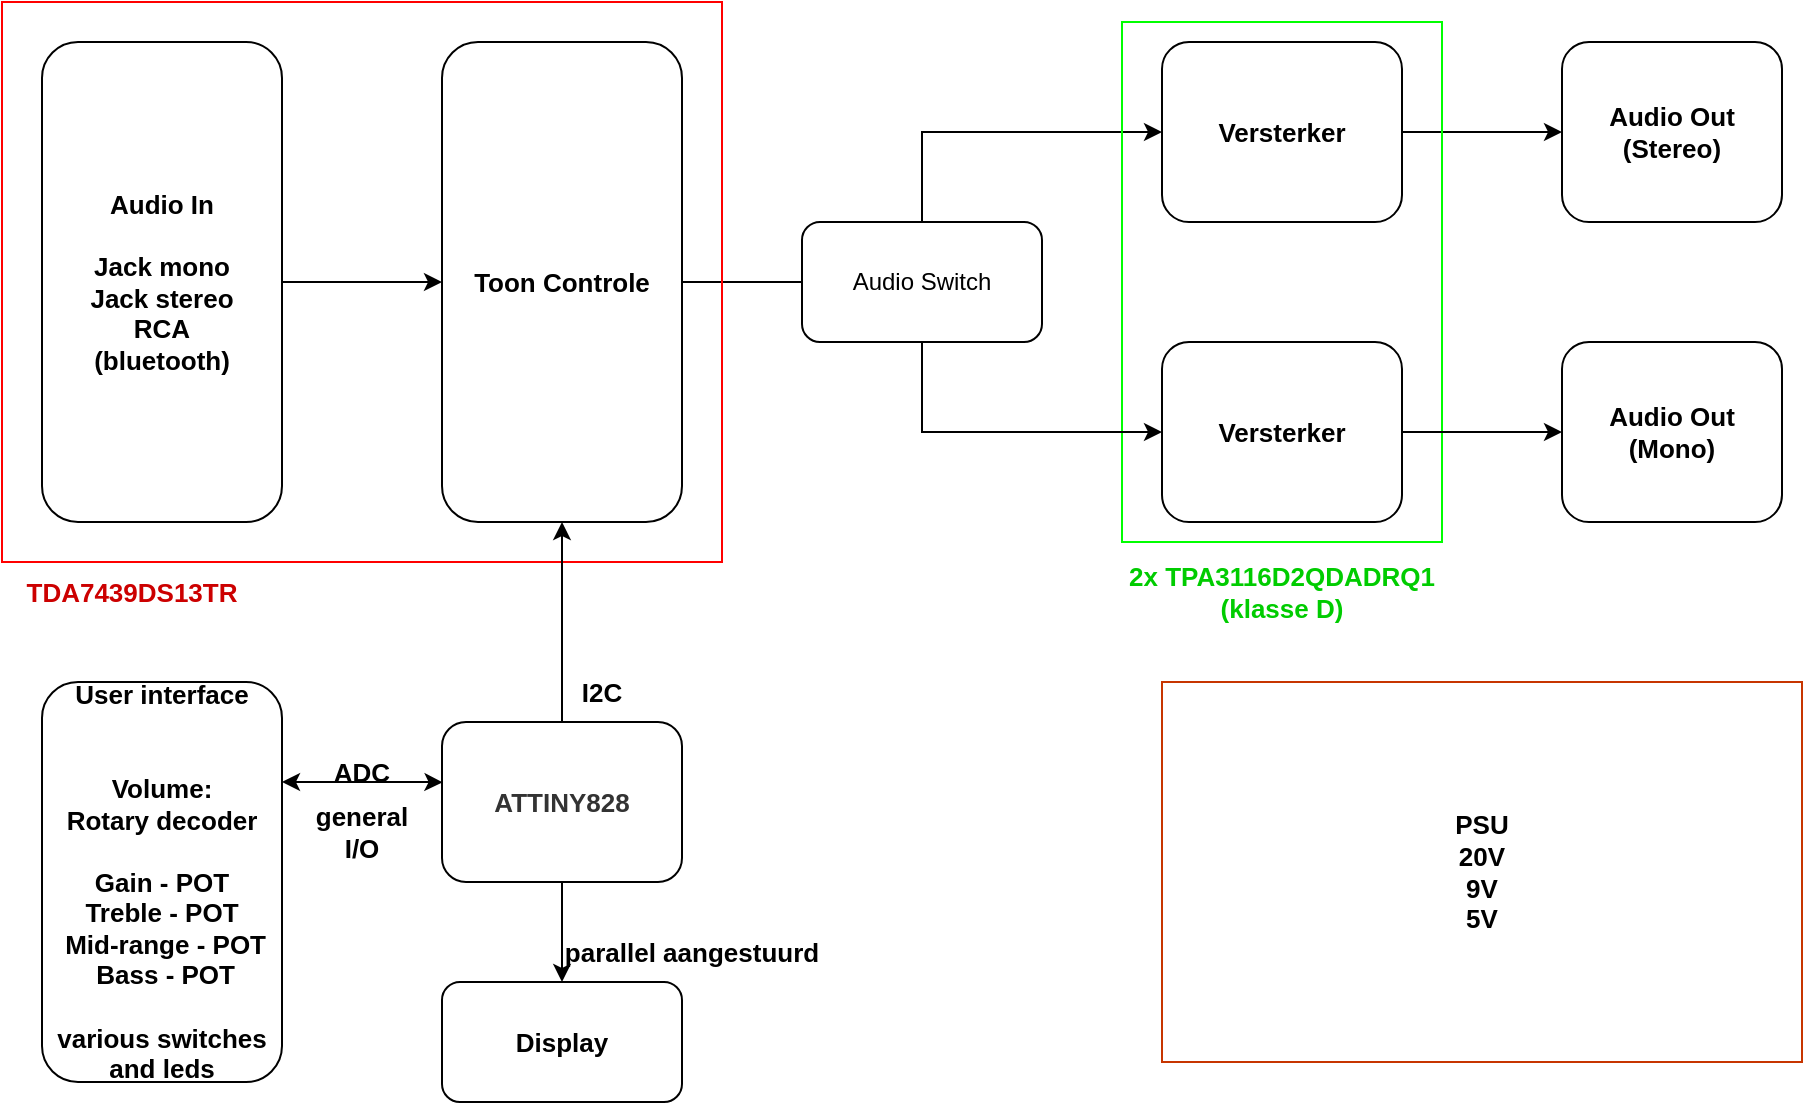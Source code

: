 <mxfile version="21.2.4" type="device">
  <diagram id="C5RBs43oDa-KdzZeNtuy" name="Page-1">
    <mxGraphModel dx="1615" dy="743" grid="1" gridSize="10" guides="1" tooltips="1" connect="1" arrows="1" fold="1" page="1" pageScale="1" pageWidth="827" pageHeight="1169" math="0" shadow="0">
      <root>
        <mxCell id="WIyWlLk6GJQsqaUBKTNV-0" />
        <mxCell id="WIyWlLk6GJQsqaUBKTNV-1" parent="WIyWlLk6GJQsqaUBKTNV-0" />
        <mxCell id="wjnB7LqlIOZ15J7eguzu-0" value="PSU&lt;br style=&quot;font-size: 13px;&quot;&gt;20V&lt;br style=&quot;font-size: 13px;&quot;&gt;9V&lt;br style=&quot;font-size: 13px;&quot;&gt;5V" style="rounded=0;whiteSpace=wrap;html=1;fillColor=none;fontColor=#000000;strokeColor=#C73500;fontStyle=1;verticalAlign=middle;horizontal=1;fontSize=13;" parent="WIyWlLk6GJQsqaUBKTNV-1" vertex="1">
          <mxGeometry x="580" y="340" width="320" height="190" as="geometry" />
        </mxCell>
        <mxCell id="wjnB7LqlIOZ15J7eguzu-5" value="" style="edgeStyle=orthogonalEdgeStyle;rounded=0;orthogonalLoop=1;jettySize=auto;html=1;fontStyle=1;verticalAlign=middle;horizontal=1;fontSize=13;" parent="WIyWlLk6GJQsqaUBKTNV-1" source="wjnB7LqlIOZ15J7eguzu-1" target="wjnB7LqlIOZ15J7eguzu-4" edge="1">
          <mxGeometry relative="1" as="geometry" />
        </mxCell>
        <mxCell id="wjnB7LqlIOZ15J7eguzu-1" value="Audio In&lt;br style=&quot;font-size: 13px;&quot;&gt;&lt;br style=&quot;font-size: 13px;&quot;&gt;Jack mono&lt;br style=&quot;font-size: 13px;&quot;&gt;Jack stereo&lt;br style=&quot;font-size: 13px;&quot;&gt;RCA&lt;br style=&quot;font-size: 13px;&quot;&gt;(bluetooth)" style="rounded=1;whiteSpace=wrap;html=1;fontStyle=1;verticalAlign=middle;horizontal=1;fontSize=13;" parent="WIyWlLk6GJQsqaUBKTNV-1" vertex="1">
          <mxGeometry x="20" y="20" width="120" height="240" as="geometry" />
        </mxCell>
        <mxCell id="wjnB7LqlIOZ15J7eguzu-7" value="" style="edgeStyle=orthogonalEdgeStyle;rounded=0;orthogonalLoop=1;jettySize=auto;html=1;fontStyle=1;verticalAlign=middle;horizontal=1;fontSize=13;" parent="WIyWlLk6GJQsqaUBKTNV-1" source="wjnB7LqlIOZ15J7eguzu-4" target="wjnB7LqlIOZ15J7eguzu-6" edge="1">
          <mxGeometry relative="1" as="geometry" />
        </mxCell>
        <mxCell id="wjnB7LqlIOZ15J7eguzu-4" value="Toon Controle" style="rounded=1;whiteSpace=wrap;html=1;fontStyle=1;verticalAlign=middle;horizontal=1;fontSize=13;" parent="WIyWlLk6GJQsqaUBKTNV-1" vertex="1">
          <mxGeometry x="220" y="20" width="120" height="240" as="geometry" />
        </mxCell>
        <mxCell id="wjnB7LqlIOZ15J7eguzu-9" value="" style="edgeStyle=orthogonalEdgeStyle;rounded=0;orthogonalLoop=1;jettySize=auto;html=1;fontStyle=1;verticalAlign=middle;horizontal=1;fontSize=13;" parent="WIyWlLk6GJQsqaUBKTNV-1" source="wjnB7LqlIOZ15J7eguzu-6" target="wjnB7LqlIOZ15J7eguzu-8" edge="1">
          <mxGeometry relative="1" as="geometry" />
        </mxCell>
        <mxCell id="wjnB7LqlIOZ15J7eguzu-6" value="Versterker" style="rounded=1;whiteSpace=wrap;html=1;fontStyle=1;verticalAlign=middle;horizontal=1;fontSize=13;" parent="WIyWlLk6GJQsqaUBKTNV-1" vertex="1">
          <mxGeometry x="580" y="20" width="120" height="90" as="geometry" />
        </mxCell>
        <mxCell id="wjnB7LqlIOZ15J7eguzu-8" value="Audio Out&lt;br&gt;(Stereo)" style="rounded=1;whiteSpace=wrap;html=1;fontStyle=1;verticalAlign=middle;horizontal=1;fontSize=13;" parent="WIyWlLk6GJQsqaUBKTNV-1" vertex="1">
          <mxGeometry x="780" y="20" width="110" height="90" as="geometry" />
        </mxCell>
        <mxCell id="wjnB7LqlIOZ15J7eguzu-10" value="" style="rounded=0;whiteSpace=wrap;html=1;fillColor=none;strokeColor=#FF0000;fontColor=#ffffff;fontStyle=1;verticalAlign=middle;horizontal=1;fontSize=13;" parent="WIyWlLk6GJQsqaUBKTNV-1" vertex="1">
          <mxGeometry width="360" height="280" as="geometry" />
        </mxCell>
        <mxCell id="wjnB7LqlIOZ15J7eguzu-11" value="&lt;span style=&quot;font-family: Arial, Helvetica, sans-serif; font-size: 13px; text-align: start; background-color: rgb(255, 255, 255);&quot;&gt;&lt;font color=&quot;#cc0000&quot; style=&quot;font-size: 13px;&quot;&gt;TDA7439DS13TR&lt;/font&gt;&lt;/span&gt;" style="text;html=1;strokeColor=none;fillColor=none;align=center;verticalAlign=middle;whiteSpace=wrap;rounded=0;fontStyle=1;horizontal=1;fontSize=13;" parent="WIyWlLk6GJQsqaUBKTNV-1" vertex="1">
          <mxGeometry y="280" width="130" height="30" as="geometry" />
        </mxCell>
        <mxCell id="wjnB7LqlIOZ15J7eguzu-13" value="" style="rounded=0;whiteSpace=wrap;html=1;fontStyle=1;verticalAlign=middle;horizontal=1;fontSize=13;fillColor=none;strokeColor=#00FF00;" parent="WIyWlLk6GJQsqaUBKTNV-1" vertex="1">
          <mxGeometry x="560" y="10" width="160" height="260" as="geometry" />
        </mxCell>
        <mxCell id="wjnB7LqlIOZ15J7eguzu-14" value="&lt;span style=&quot;font-family: Arial, Helvetica, sans-serif; font-size: 13px; text-align: start; background-color: rgb(255, 255, 255);&quot;&gt;&lt;font color=&quot;#00cc00&quot; style=&quot;font-size: 13px;&quot;&gt;2x TPA3116D2QDADRQ1&lt;br style=&quot;font-size: 13px;&quot;&gt;(klasse D)&lt;br style=&quot;font-size: 13px;&quot;&gt;&lt;/font&gt;&lt;/span&gt;" style="text;html=1;strokeColor=none;fillColor=none;align=center;verticalAlign=middle;whiteSpace=wrap;rounded=0;fontColor=#CC0000;fontStyle=1;horizontal=1;fontSize=13;" parent="WIyWlLk6GJQsqaUBKTNV-1" vertex="1">
          <mxGeometry x="555" y="270" width="170" height="50" as="geometry" />
        </mxCell>
        <mxCell id="wjnB7LqlIOZ15J7eguzu-25" value="" style="edgeStyle=orthogonalEdgeStyle;rounded=0;orthogonalLoop=1;jettySize=auto;html=1;fontColor=#000000;exitX=0.5;exitY=1;exitDx=0;exitDy=0;fontStyle=1;verticalAlign=middle;horizontal=1;fontSize=13;" parent="WIyWlLk6GJQsqaUBKTNV-1" source="wjnB7LqlIOZ15J7eguzu-17" target="wjnB7LqlIOZ15J7eguzu-24" edge="1">
          <mxGeometry relative="1" as="geometry" />
        </mxCell>
        <mxCell id="wjnB7LqlIOZ15J7eguzu-15" value="&lt;font color=&quot;#000000&quot; style=&quot;font-size: 13px;&quot;&gt;User interface&lt;br style=&quot;font-size: 13px;&quot;&gt;&lt;br style=&quot;font-size: 13px;&quot;&gt;&lt;br style=&quot;font-size: 13px;&quot;&gt;&lt;/font&gt;&lt;span style=&quot;color: rgb(0, 0, 0); font-size: 13px;&quot;&gt;Volume:&lt;br style=&quot;font-size: 13px;&quot;&gt;Rotary decoder&lt;br style=&quot;font-size: 13px;&quot;&gt;&lt;br style=&quot;font-size: 13px;&quot;&gt;&lt;/span&gt;&lt;font color=&quot;#000000&quot; style=&quot;font-size: 13px;&quot;&gt;Gain - POT&lt;br style=&quot;font-size: 13px;&quot;&gt;Treble - POT&lt;br style=&quot;font-size: 13px;&quot;&gt;&amp;nbsp;Mid-range&amp;nbsp;&lt;/font&gt;&lt;span style=&quot;color: rgb(0, 0, 0); font-size: 13px;&quot;&gt;- POT&lt;/span&gt;&lt;font color=&quot;#000000&quot; style=&quot;font-size: 13px;&quot;&gt;&lt;br style=&quot;font-size: 13px;&quot;&gt;&amp;nbsp;Bass&amp;nbsp;&lt;/font&gt;&lt;span style=&quot;color: rgb(0, 0, 0); font-size: 13px;&quot;&gt;- POT&lt;/span&gt;&lt;font color=&quot;#000000&quot; style=&quot;font-size: 13px;&quot;&gt;&lt;br style=&quot;font-size: 13px;&quot;&gt;&lt;br style=&quot;font-size: 13px;&quot;&gt;various switches &lt;br style=&quot;font-size: 13px;&quot;&gt;and leds&lt;br style=&quot;font-size: 13px;&quot;&gt;&lt;/font&gt;" style="rounded=1;whiteSpace=wrap;html=1;fontColor=#00CC00;fillColor=none;fontStyle=1;verticalAlign=middle;horizontal=1;fontSize=13;" parent="WIyWlLk6GJQsqaUBKTNV-1" vertex="1">
          <mxGeometry x="20" y="340" width="120" height="200" as="geometry" />
        </mxCell>
        <mxCell id="wjnB7LqlIOZ15J7eguzu-22" value="" style="edgeStyle=orthogonalEdgeStyle;rounded=0;orthogonalLoop=1;jettySize=auto;html=1;fontColor=#000000;entryX=0.5;entryY=1;entryDx=0;entryDy=0;fontStyle=1;verticalAlign=middle;horizontal=1;fontSize=13;" parent="WIyWlLk6GJQsqaUBKTNV-1" source="wjnB7LqlIOZ15J7eguzu-17" target="wjnB7LqlIOZ15J7eguzu-4" edge="1">
          <mxGeometry relative="1" as="geometry">
            <mxPoint x="280" y="290" as="targetPoint" />
          </mxGeometry>
        </mxCell>
        <mxCell id="wjnB7LqlIOZ15J7eguzu-17" value="&lt;span style=&quot;color: rgb(51, 51, 51); font-family: Arial, Helvetica, sans-serif; font-size: 13px; text-align: start; background-color: rgb(255, 255, 255);&quot;&gt;ATTINY828&lt;br style=&quot;font-size: 13px;&quot;&gt;&lt;/span&gt;" style="rounded=1;whiteSpace=wrap;html=1;fontColor=#00CC00;fillColor=none;fontStyle=1;verticalAlign=middle;horizontal=1;fontSize=13;" parent="WIyWlLk6GJQsqaUBKTNV-1" vertex="1">
          <mxGeometry x="220" y="360" width="120" height="80" as="geometry" />
        </mxCell>
        <mxCell id="wjnB7LqlIOZ15J7eguzu-19" value="ADC" style="text;html=1;strokeColor=none;fillColor=none;align=center;verticalAlign=middle;whiteSpace=wrap;rounded=0;fontColor=#000000;fontStyle=1;horizontal=1;fontSize=13;" parent="WIyWlLk6GJQsqaUBKTNV-1" vertex="1">
          <mxGeometry x="150" y="370" width="60" height="30" as="geometry" />
        </mxCell>
        <mxCell id="wjnB7LqlIOZ15J7eguzu-23" value="I2C" style="text;html=1;strokeColor=none;fillColor=none;align=center;verticalAlign=middle;whiteSpace=wrap;rounded=0;fontColor=#000000;fontStyle=1;horizontal=1;fontSize=13;" parent="WIyWlLk6GJQsqaUBKTNV-1" vertex="1">
          <mxGeometry x="270" y="330" width="60" height="30" as="geometry" />
        </mxCell>
        <mxCell id="wjnB7LqlIOZ15J7eguzu-24" value="&lt;font color=&quot;#000000&quot; style=&quot;font-size: 13px;&quot;&gt;Display&lt;/font&gt;" style="whiteSpace=wrap;html=1;fillColor=none;fontColor=#00CC00;rounded=1;fontStyle=1;verticalAlign=middle;horizontal=1;fontSize=13;" parent="WIyWlLk6GJQsqaUBKTNV-1" vertex="1">
          <mxGeometry x="220" y="490" width="120" height="60" as="geometry" />
        </mxCell>
        <mxCell id="LhNPrQ8mGIUaafcLL1y6-0" value="parallel aangestuurd" style="text;html=1;strokeColor=none;fillColor=none;align=center;verticalAlign=middle;whiteSpace=wrap;rounded=0;fontColor=#000000;fontStyle=1;horizontal=1;fontSize=13;" parent="WIyWlLk6GJQsqaUBKTNV-1" vertex="1">
          <mxGeometry x="270" y="460" width="150" height="30" as="geometry" />
        </mxCell>
        <mxCell id="Fv4fJ5fGjSkat43dneiL-0" value="general I/O" style="text;html=1;strokeColor=none;fillColor=none;align=center;verticalAlign=middle;whiteSpace=wrap;rounded=0;fontColor=#000000;fontStyle=1;horizontal=1;fontSize=13;" parent="WIyWlLk6GJQsqaUBKTNV-1" vertex="1">
          <mxGeometry x="150" y="400" width="60" height="30" as="geometry" />
        </mxCell>
        <mxCell id="Fv4fJ5fGjSkat43dneiL-1" value="" style="endArrow=classic;startArrow=classic;html=1;rounded=0;exitX=1;exitY=0.25;exitDx=0;exitDy=0;entryX=0.002;entryY=0.377;entryDx=0;entryDy=0;entryPerimeter=0;fontStyle=1;verticalAlign=middle;horizontal=1;fontSize=13;" parent="WIyWlLk6GJQsqaUBKTNV-1" source="wjnB7LqlIOZ15J7eguzu-15" target="wjnB7LqlIOZ15J7eguzu-17" edge="1">
          <mxGeometry width="50" height="50" relative="1" as="geometry">
            <mxPoint x="160" y="430" as="sourcePoint" />
            <mxPoint x="210" y="380" as="targetPoint" />
            <Array as="points">
              <mxPoint x="210" y="390" />
            </Array>
          </mxGeometry>
        </mxCell>
        <mxCell id="yOPgiVQd8sQk8tm9c7Un-0" value="" style="endArrow=classic;html=1;rounded=0;entryX=0;entryY=0.5;entryDx=0;entryDy=0;" edge="1" parent="WIyWlLk6GJQsqaUBKTNV-1" target="yOPgiVQd8sQk8tm9c7Un-2">
          <mxGeometry width="50" height="50" relative="1" as="geometry">
            <mxPoint x="460" y="140" as="sourcePoint" />
            <mxPoint x="570" y="230" as="targetPoint" />
            <Array as="points">
              <mxPoint x="460" y="215" />
            </Array>
          </mxGeometry>
        </mxCell>
        <mxCell id="yOPgiVQd8sQk8tm9c7Un-1" value="" style="edgeStyle=orthogonalEdgeStyle;rounded=0;orthogonalLoop=1;jettySize=auto;html=1;fontStyle=1;verticalAlign=middle;horizontal=1;fontSize=13;" edge="1" parent="WIyWlLk6GJQsqaUBKTNV-1" source="yOPgiVQd8sQk8tm9c7Un-2" target="yOPgiVQd8sQk8tm9c7Un-3">
          <mxGeometry relative="1" as="geometry" />
        </mxCell>
        <mxCell id="yOPgiVQd8sQk8tm9c7Un-2" value="Versterker" style="rounded=1;whiteSpace=wrap;html=1;fontStyle=1;verticalAlign=middle;horizontal=1;fontSize=13;" vertex="1" parent="WIyWlLk6GJQsqaUBKTNV-1">
          <mxGeometry x="580" y="170" width="120" height="90" as="geometry" />
        </mxCell>
        <mxCell id="yOPgiVQd8sQk8tm9c7Un-3" value="Audio Out&lt;br&gt;(Mono)" style="rounded=1;whiteSpace=wrap;html=1;fontStyle=1;verticalAlign=middle;horizontal=1;fontSize=13;" vertex="1" parent="WIyWlLk6GJQsqaUBKTNV-1">
          <mxGeometry x="780" y="170" width="110" height="90" as="geometry" />
        </mxCell>
        <mxCell id="yOPgiVQd8sQk8tm9c7Un-4" value="Audio Switch" style="rounded=1;whiteSpace=wrap;html=1;" vertex="1" parent="WIyWlLk6GJQsqaUBKTNV-1">
          <mxGeometry x="400" y="110" width="120" height="60" as="geometry" />
        </mxCell>
      </root>
    </mxGraphModel>
  </diagram>
</mxfile>
